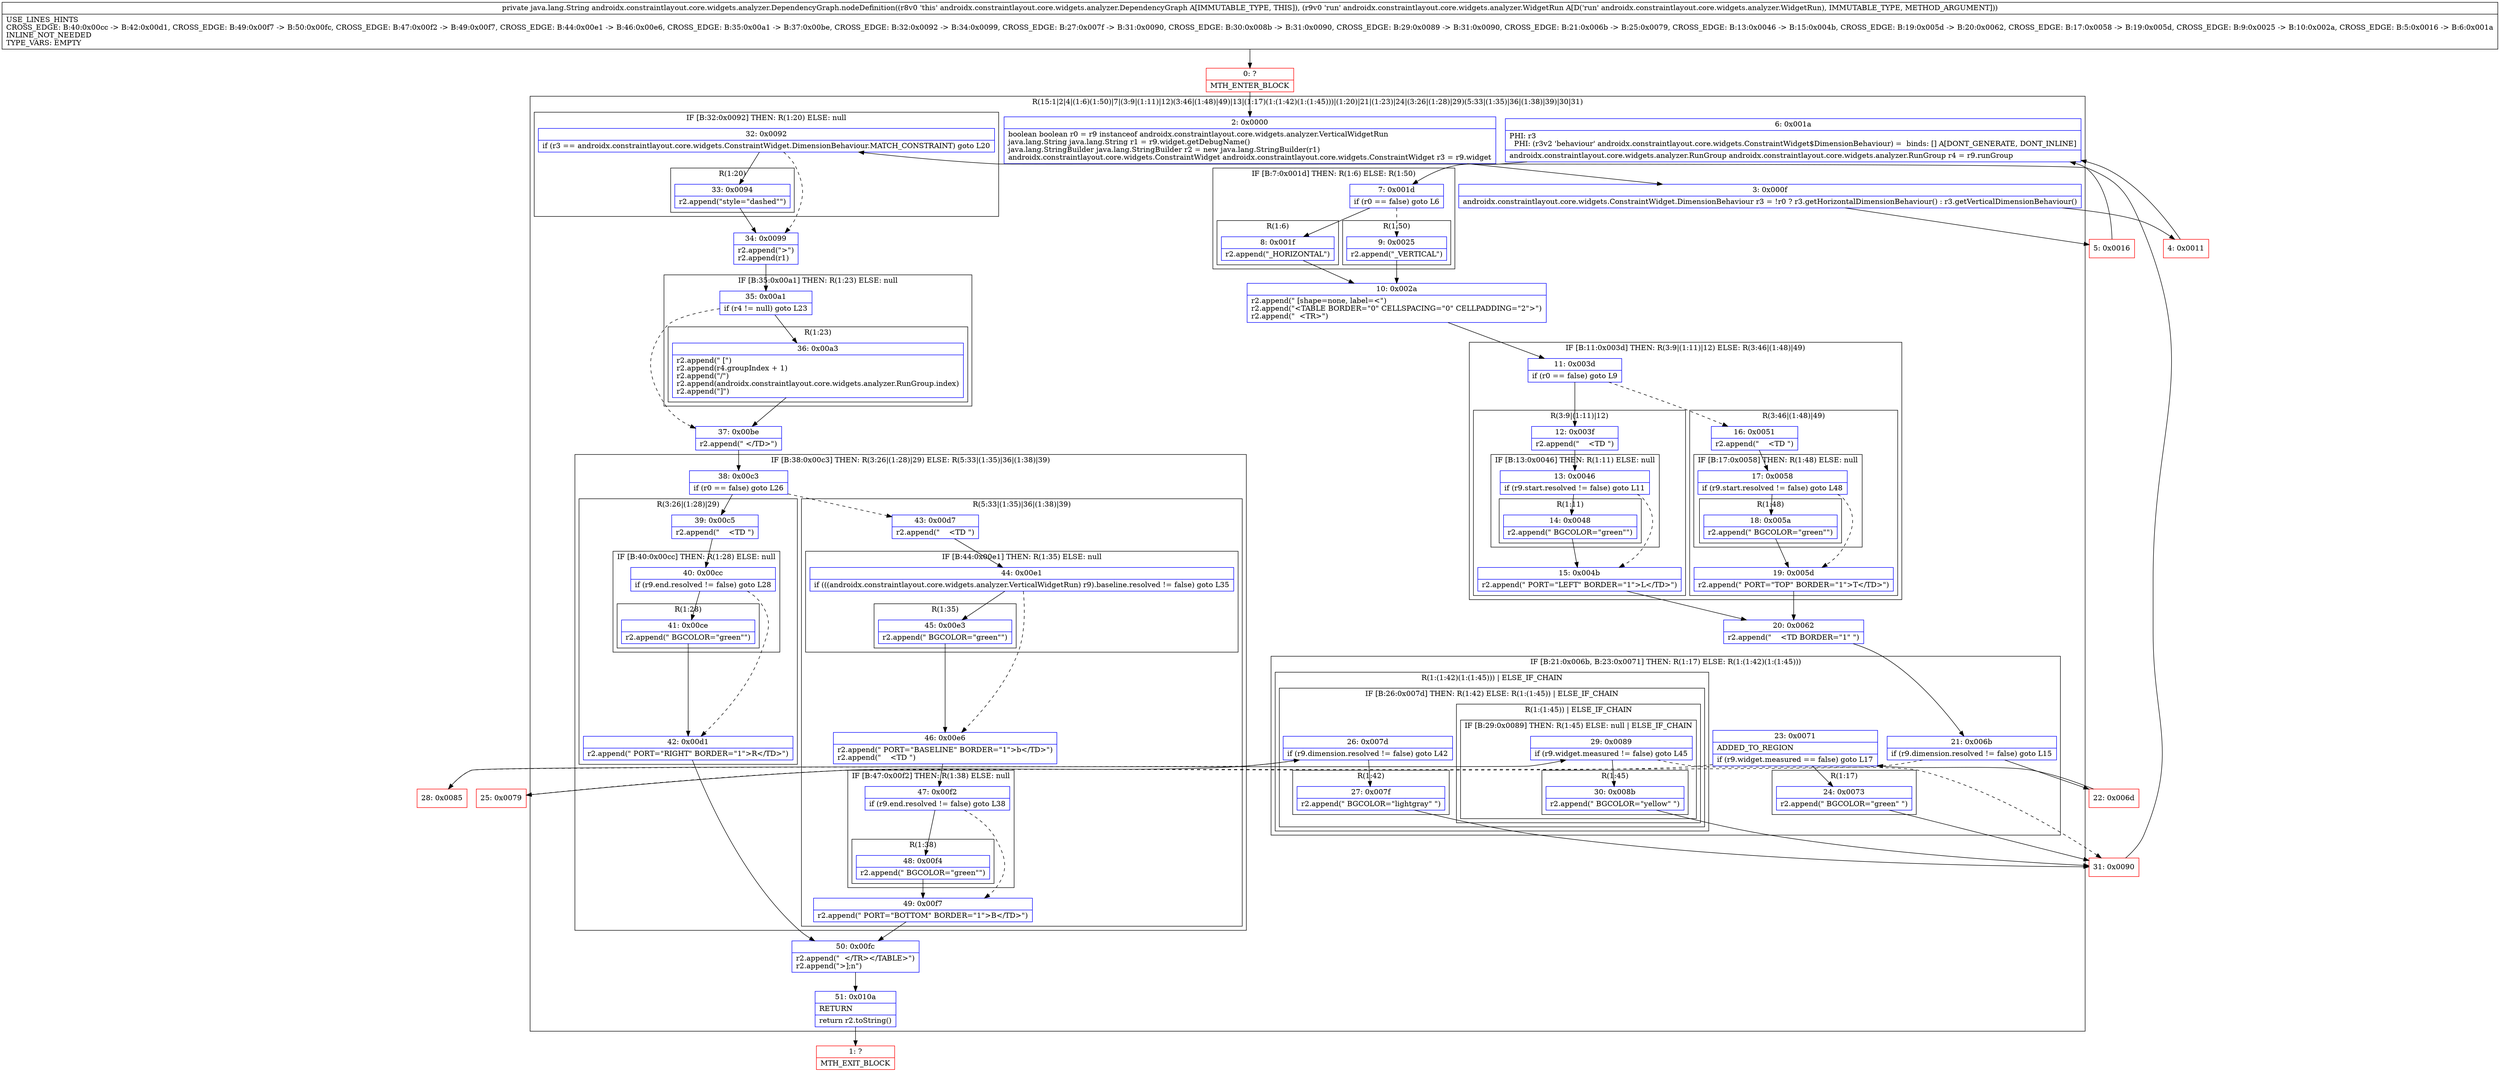 digraph "CFG forandroidx.constraintlayout.core.widgets.analyzer.DependencyGraph.nodeDefinition(Landroidx\/constraintlayout\/core\/widgets\/analyzer\/WidgetRun;)Ljava\/lang\/String;" {
subgraph cluster_Region_1060703367 {
label = "R(15:1|2|4|(1:6)(1:50)|7|(3:9|(1:11)|12)(3:46|(1:48)|49)|13|(1:17)(1:(1:42)(1:(1:45)))|(1:20)|21|(1:23)|24|(3:26|(1:28)|29)(5:33|(1:35)|36|(1:38)|39)|30|31)";
node [shape=record,color=blue];
Node_2 [shape=record,label="{2\:\ 0x0000|boolean boolean r0 = r9 instanceof androidx.constraintlayout.core.widgets.analyzer.VerticalWidgetRun\ljava.lang.String java.lang.String r1 = r9.widget.getDebugName()\ljava.lang.StringBuilder java.lang.StringBuilder r2 = new java.lang.StringBuilder(r1)\landroidx.constraintlayout.core.widgets.ConstraintWidget androidx.constraintlayout.core.widgets.ConstraintWidget r3 = r9.widget\l}"];
Node_3 [shape=record,label="{3\:\ 0x000f|androidx.constraintlayout.core.widgets.ConstraintWidget.DimensionBehaviour r3 = !r0 ? r3.getHorizontalDimensionBehaviour() : r3.getVerticalDimensionBehaviour()\l}"];
Node_6 [shape=record,label="{6\:\ 0x001a|PHI: r3 \l  PHI: (r3v2 'behaviour' androidx.constraintlayout.core.widgets.ConstraintWidget$DimensionBehaviour) =  binds: [] A[DONT_GENERATE, DONT_INLINE]\l|androidx.constraintlayout.core.widgets.analyzer.RunGroup androidx.constraintlayout.core.widgets.analyzer.RunGroup r4 = r9.runGroup\l}"];
subgraph cluster_IfRegion_472060596 {
label = "IF [B:7:0x001d] THEN: R(1:6) ELSE: R(1:50)";
node [shape=record,color=blue];
Node_7 [shape=record,label="{7\:\ 0x001d|if (r0 == false) goto L6\l}"];
subgraph cluster_Region_1258613403 {
label = "R(1:6)";
node [shape=record,color=blue];
Node_8 [shape=record,label="{8\:\ 0x001f|r2.append(\"_HORIZONTAL\")\l}"];
}
subgraph cluster_Region_1337387005 {
label = "R(1:50)";
node [shape=record,color=blue];
Node_9 [shape=record,label="{9\:\ 0x0025|r2.append(\"_VERTICAL\")\l}"];
}
}
Node_10 [shape=record,label="{10\:\ 0x002a|r2.append(\" [shape=none, label=\<\")\lr2.append(\"\<TABLE BORDER=\"0\" CELLSPACING=\"0\" CELLPADDING=\"2\"\>\")\lr2.append(\"  \<TR\>\")\l}"];
subgraph cluster_IfRegion_1584814612 {
label = "IF [B:11:0x003d] THEN: R(3:9|(1:11)|12) ELSE: R(3:46|(1:48)|49)";
node [shape=record,color=blue];
Node_11 [shape=record,label="{11\:\ 0x003d|if (r0 == false) goto L9\l}"];
subgraph cluster_Region_595374821 {
label = "R(3:9|(1:11)|12)";
node [shape=record,color=blue];
Node_12 [shape=record,label="{12\:\ 0x003f|r2.append(\"    \<TD \")\l}"];
subgraph cluster_IfRegion_941941169 {
label = "IF [B:13:0x0046] THEN: R(1:11) ELSE: null";
node [shape=record,color=blue];
Node_13 [shape=record,label="{13\:\ 0x0046|if (r9.start.resolved != false) goto L11\l}"];
subgraph cluster_Region_1807728971 {
label = "R(1:11)";
node [shape=record,color=blue];
Node_14 [shape=record,label="{14\:\ 0x0048|r2.append(\" BGCOLOR=\"green\"\")\l}"];
}
}
Node_15 [shape=record,label="{15\:\ 0x004b|r2.append(\" PORT=\"LEFT\" BORDER=\"1\"\>L\<\/TD\>\")\l}"];
}
subgraph cluster_Region_126074517 {
label = "R(3:46|(1:48)|49)";
node [shape=record,color=blue];
Node_16 [shape=record,label="{16\:\ 0x0051|r2.append(\"    \<TD \")\l}"];
subgraph cluster_IfRegion_1662339573 {
label = "IF [B:17:0x0058] THEN: R(1:48) ELSE: null";
node [shape=record,color=blue];
Node_17 [shape=record,label="{17\:\ 0x0058|if (r9.start.resolved != false) goto L48\l}"];
subgraph cluster_Region_2146576535 {
label = "R(1:48)";
node [shape=record,color=blue];
Node_18 [shape=record,label="{18\:\ 0x005a|r2.append(\" BGCOLOR=\"green\"\")\l}"];
}
}
Node_19 [shape=record,label="{19\:\ 0x005d|r2.append(\" PORT=\"TOP\" BORDER=\"1\"\>T\<\/TD\>\")\l}"];
}
}
Node_20 [shape=record,label="{20\:\ 0x0062|r2.append(\"    \<TD BORDER=\"1\" \")\l}"];
subgraph cluster_IfRegion_360698392 {
label = "IF [B:21:0x006b, B:23:0x0071] THEN: R(1:17) ELSE: R(1:(1:42)(1:(1:45)))";
node [shape=record,color=blue];
Node_21 [shape=record,label="{21\:\ 0x006b|if (r9.dimension.resolved != false) goto L15\l}"];
Node_23 [shape=record,label="{23\:\ 0x0071|ADDED_TO_REGION\l|if (r9.widget.measured == false) goto L17\l}"];
subgraph cluster_Region_970937878 {
label = "R(1:17)";
node [shape=record,color=blue];
Node_24 [shape=record,label="{24\:\ 0x0073|r2.append(\" BGCOLOR=\"green\" \")\l}"];
}
subgraph cluster_Region_1480164619 {
label = "R(1:(1:42)(1:(1:45))) | ELSE_IF_CHAIN\l";
node [shape=record,color=blue];
subgraph cluster_IfRegion_1200611028 {
label = "IF [B:26:0x007d] THEN: R(1:42) ELSE: R(1:(1:45)) | ELSE_IF_CHAIN\l";
node [shape=record,color=blue];
Node_26 [shape=record,label="{26\:\ 0x007d|if (r9.dimension.resolved != false) goto L42\l}"];
subgraph cluster_Region_746548735 {
label = "R(1:42)";
node [shape=record,color=blue];
Node_27 [shape=record,label="{27\:\ 0x007f|r2.append(\" BGCOLOR=\"lightgray\" \")\l}"];
}
subgraph cluster_Region_245132593 {
label = "R(1:(1:45)) | ELSE_IF_CHAIN\l";
node [shape=record,color=blue];
subgraph cluster_IfRegion_1696109032 {
label = "IF [B:29:0x0089] THEN: R(1:45) ELSE: null | ELSE_IF_CHAIN\l";
node [shape=record,color=blue];
Node_29 [shape=record,label="{29\:\ 0x0089|if (r9.widget.measured != false) goto L45\l}"];
subgraph cluster_Region_915544563 {
label = "R(1:45)";
node [shape=record,color=blue];
Node_30 [shape=record,label="{30\:\ 0x008b|r2.append(\" BGCOLOR=\"yellow\" \")\l}"];
}
}
}
}
}
}
subgraph cluster_IfRegion_896184735 {
label = "IF [B:32:0x0092] THEN: R(1:20) ELSE: null";
node [shape=record,color=blue];
Node_32 [shape=record,label="{32\:\ 0x0092|if (r3 == androidx.constraintlayout.core.widgets.ConstraintWidget.DimensionBehaviour.MATCH_CONSTRAINT) goto L20\l}"];
subgraph cluster_Region_1489647910 {
label = "R(1:20)";
node [shape=record,color=blue];
Node_33 [shape=record,label="{33\:\ 0x0094|r2.append(\"style=\"dashed\"\")\l}"];
}
}
Node_34 [shape=record,label="{34\:\ 0x0099|r2.append(\"\>\")\lr2.append(r1)\l}"];
subgraph cluster_IfRegion_1361361486 {
label = "IF [B:35:0x00a1] THEN: R(1:23) ELSE: null";
node [shape=record,color=blue];
Node_35 [shape=record,label="{35\:\ 0x00a1|if (r4 != null) goto L23\l}"];
subgraph cluster_Region_468102095 {
label = "R(1:23)";
node [shape=record,color=blue];
Node_36 [shape=record,label="{36\:\ 0x00a3|r2.append(\" [\")\lr2.append(r4.groupIndex + 1)\lr2.append(\"\/\")\lr2.append(androidx.constraintlayout.core.widgets.analyzer.RunGroup.index)\lr2.append(\"]\")\l}"];
}
}
Node_37 [shape=record,label="{37\:\ 0x00be|r2.append(\" \<\/TD\>\")\l}"];
subgraph cluster_IfRegion_1018074301 {
label = "IF [B:38:0x00c3] THEN: R(3:26|(1:28)|29) ELSE: R(5:33|(1:35)|36|(1:38)|39)";
node [shape=record,color=blue];
Node_38 [shape=record,label="{38\:\ 0x00c3|if (r0 == false) goto L26\l}"];
subgraph cluster_Region_1285635545 {
label = "R(3:26|(1:28)|29)";
node [shape=record,color=blue];
Node_39 [shape=record,label="{39\:\ 0x00c5|r2.append(\"    \<TD \")\l}"];
subgraph cluster_IfRegion_1897746845 {
label = "IF [B:40:0x00cc] THEN: R(1:28) ELSE: null";
node [shape=record,color=blue];
Node_40 [shape=record,label="{40\:\ 0x00cc|if (r9.end.resolved != false) goto L28\l}"];
subgraph cluster_Region_1784346687 {
label = "R(1:28)";
node [shape=record,color=blue];
Node_41 [shape=record,label="{41\:\ 0x00ce|r2.append(\" BGCOLOR=\"green\"\")\l}"];
}
}
Node_42 [shape=record,label="{42\:\ 0x00d1|r2.append(\" PORT=\"RIGHT\" BORDER=\"1\"\>R\<\/TD\>\")\l}"];
}
subgraph cluster_Region_1674641243 {
label = "R(5:33|(1:35)|36|(1:38)|39)";
node [shape=record,color=blue];
Node_43 [shape=record,label="{43\:\ 0x00d7|r2.append(\"    \<TD \")\l}"];
subgraph cluster_IfRegion_1214076948 {
label = "IF [B:44:0x00e1] THEN: R(1:35) ELSE: null";
node [shape=record,color=blue];
Node_44 [shape=record,label="{44\:\ 0x00e1|if (((androidx.constraintlayout.core.widgets.analyzer.VerticalWidgetRun) r9).baseline.resolved != false) goto L35\l}"];
subgraph cluster_Region_1304856637 {
label = "R(1:35)";
node [shape=record,color=blue];
Node_45 [shape=record,label="{45\:\ 0x00e3|r2.append(\" BGCOLOR=\"green\"\")\l}"];
}
}
Node_46 [shape=record,label="{46\:\ 0x00e6|r2.append(\" PORT=\"BASELINE\" BORDER=\"1\"\>b\<\/TD\>\")\lr2.append(\"    \<TD \")\l}"];
subgraph cluster_IfRegion_625295819 {
label = "IF [B:47:0x00f2] THEN: R(1:38) ELSE: null";
node [shape=record,color=blue];
Node_47 [shape=record,label="{47\:\ 0x00f2|if (r9.end.resolved != false) goto L38\l}"];
subgraph cluster_Region_139213737 {
label = "R(1:38)";
node [shape=record,color=blue];
Node_48 [shape=record,label="{48\:\ 0x00f4|r2.append(\" BGCOLOR=\"green\"\")\l}"];
}
}
Node_49 [shape=record,label="{49\:\ 0x00f7|r2.append(\" PORT=\"BOTTOM\" BORDER=\"1\"\>B\<\/TD\>\")\l}"];
}
}
Node_50 [shape=record,label="{50\:\ 0x00fc|r2.append(\"  \<\/TR\>\<\/TABLE\>\")\lr2.append(\"\>];n\")\l}"];
Node_51 [shape=record,label="{51\:\ 0x010a|RETURN\l|return r2.toString()\l}"];
}
Node_0 [shape=record,color=red,label="{0\:\ ?|MTH_ENTER_BLOCK\l}"];
Node_4 [shape=record,color=red,label="{4\:\ 0x0011}"];
Node_22 [shape=record,color=red,label="{22\:\ 0x006d}"];
Node_31 [shape=record,color=red,label="{31\:\ 0x0090}"];
Node_1 [shape=record,color=red,label="{1\:\ ?|MTH_EXIT_BLOCK\l}"];
Node_25 [shape=record,color=red,label="{25\:\ 0x0079}"];
Node_28 [shape=record,color=red,label="{28\:\ 0x0085}"];
Node_5 [shape=record,color=red,label="{5\:\ 0x0016}"];
MethodNode[shape=record,label="{private java.lang.String androidx.constraintlayout.core.widgets.analyzer.DependencyGraph.nodeDefinition((r8v0 'this' androidx.constraintlayout.core.widgets.analyzer.DependencyGraph A[IMMUTABLE_TYPE, THIS]), (r9v0 'run' androidx.constraintlayout.core.widgets.analyzer.WidgetRun A[D('run' androidx.constraintlayout.core.widgets.analyzer.WidgetRun), IMMUTABLE_TYPE, METHOD_ARGUMENT]))  | USE_LINES_HINTS\lCROSS_EDGE: B:40:0x00cc \-\> B:42:0x00d1, CROSS_EDGE: B:49:0x00f7 \-\> B:50:0x00fc, CROSS_EDGE: B:47:0x00f2 \-\> B:49:0x00f7, CROSS_EDGE: B:44:0x00e1 \-\> B:46:0x00e6, CROSS_EDGE: B:35:0x00a1 \-\> B:37:0x00be, CROSS_EDGE: B:32:0x0092 \-\> B:34:0x0099, CROSS_EDGE: B:27:0x007f \-\> B:31:0x0090, CROSS_EDGE: B:30:0x008b \-\> B:31:0x0090, CROSS_EDGE: B:29:0x0089 \-\> B:31:0x0090, CROSS_EDGE: B:21:0x006b \-\> B:25:0x0079, CROSS_EDGE: B:13:0x0046 \-\> B:15:0x004b, CROSS_EDGE: B:19:0x005d \-\> B:20:0x0062, CROSS_EDGE: B:17:0x0058 \-\> B:19:0x005d, CROSS_EDGE: B:9:0x0025 \-\> B:10:0x002a, CROSS_EDGE: B:5:0x0016 \-\> B:6:0x001a\lINLINE_NOT_NEEDED\lTYPE_VARS: EMPTY\l}"];
MethodNode -> Node_0;Node_2 -> Node_3;
Node_3 -> Node_4;
Node_3 -> Node_5;
Node_6 -> Node_7;
Node_7 -> Node_8;
Node_7 -> Node_9[style=dashed];
Node_8 -> Node_10;
Node_9 -> Node_10;
Node_10 -> Node_11;
Node_11 -> Node_12;
Node_11 -> Node_16[style=dashed];
Node_12 -> Node_13;
Node_13 -> Node_14;
Node_13 -> Node_15[style=dashed];
Node_14 -> Node_15;
Node_15 -> Node_20;
Node_16 -> Node_17;
Node_17 -> Node_18;
Node_17 -> Node_19[style=dashed];
Node_18 -> Node_19;
Node_19 -> Node_20;
Node_20 -> Node_21;
Node_21 -> Node_22;
Node_21 -> Node_25[style=dashed];
Node_23 -> Node_24;
Node_23 -> Node_25[style=dashed];
Node_24 -> Node_31;
Node_26 -> Node_27;
Node_26 -> Node_28[style=dashed];
Node_27 -> Node_31;
Node_29 -> Node_30;
Node_29 -> Node_31[style=dashed];
Node_30 -> Node_31;
Node_32 -> Node_33;
Node_32 -> Node_34[style=dashed];
Node_33 -> Node_34;
Node_34 -> Node_35;
Node_35 -> Node_36;
Node_35 -> Node_37[style=dashed];
Node_36 -> Node_37;
Node_37 -> Node_38;
Node_38 -> Node_39;
Node_38 -> Node_43[style=dashed];
Node_39 -> Node_40;
Node_40 -> Node_41;
Node_40 -> Node_42[style=dashed];
Node_41 -> Node_42;
Node_42 -> Node_50;
Node_43 -> Node_44;
Node_44 -> Node_45;
Node_44 -> Node_46[style=dashed];
Node_45 -> Node_46;
Node_46 -> Node_47;
Node_47 -> Node_48;
Node_47 -> Node_49[style=dashed];
Node_48 -> Node_49;
Node_49 -> Node_50;
Node_50 -> Node_51;
Node_51 -> Node_1;
Node_0 -> Node_2;
Node_4 -> Node_6;
Node_22 -> Node_23;
Node_31 -> Node_32;
Node_25 -> Node_26;
Node_28 -> Node_29;
Node_5 -> Node_6;
}

